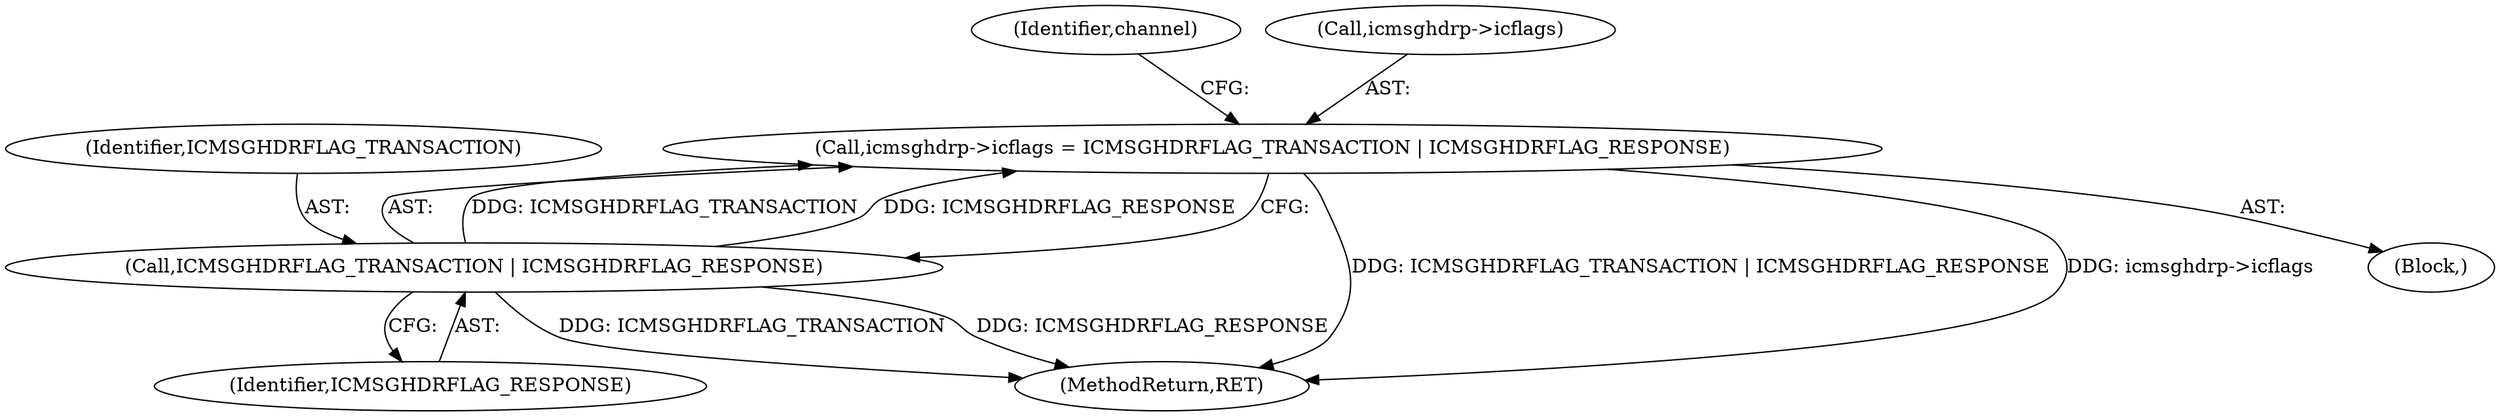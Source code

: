 digraph "0_linux_0720a06a7518c9d0c0125bd5d1f3b6264c55c3dd@pointer" {
"1000260" [label="(Call,icmsghdrp->icflags = ICMSGHDRFLAG_TRANSACTION | ICMSGHDRFLAG_RESPONSE)"];
"1000264" [label="(Call,ICMSGHDRFLAG_TRANSACTION | ICMSGHDRFLAG_RESPONSE)"];
"1000274" [label="(MethodReturn,RET)"];
"1000266" [label="(Identifier,ICMSGHDRFLAG_RESPONSE)"];
"1000114" [label="(Block,)"];
"1000264" [label="(Call,ICMSGHDRFLAG_TRANSACTION | ICMSGHDRFLAG_RESPONSE)"];
"1000268" [label="(Identifier,channel)"];
"1000265" [label="(Identifier,ICMSGHDRFLAG_TRANSACTION)"];
"1000261" [label="(Call,icmsghdrp->icflags)"];
"1000260" [label="(Call,icmsghdrp->icflags = ICMSGHDRFLAG_TRANSACTION | ICMSGHDRFLAG_RESPONSE)"];
"1000260" -> "1000114"  [label="AST: "];
"1000260" -> "1000264"  [label="CFG: "];
"1000261" -> "1000260"  [label="AST: "];
"1000264" -> "1000260"  [label="AST: "];
"1000268" -> "1000260"  [label="CFG: "];
"1000260" -> "1000274"  [label="DDG: ICMSGHDRFLAG_TRANSACTION | ICMSGHDRFLAG_RESPONSE"];
"1000260" -> "1000274"  [label="DDG: icmsghdrp->icflags"];
"1000264" -> "1000260"  [label="DDG: ICMSGHDRFLAG_TRANSACTION"];
"1000264" -> "1000260"  [label="DDG: ICMSGHDRFLAG_RESPONSE"];
"1000264" -> "1000266"  [label="CFG: "];
"1000265" -> "1000264"  [label="AST: "];
"1000266" -> "1000264"  [label="AST: "];
"1000264" -> "1000274"  [label="DDG: ICMSGHDRFLAG_TRANSACTION"];
"1000264" -> "1000274"  [label="DDG: ICMSGHDRFLAG_RESPONSE"];
}
